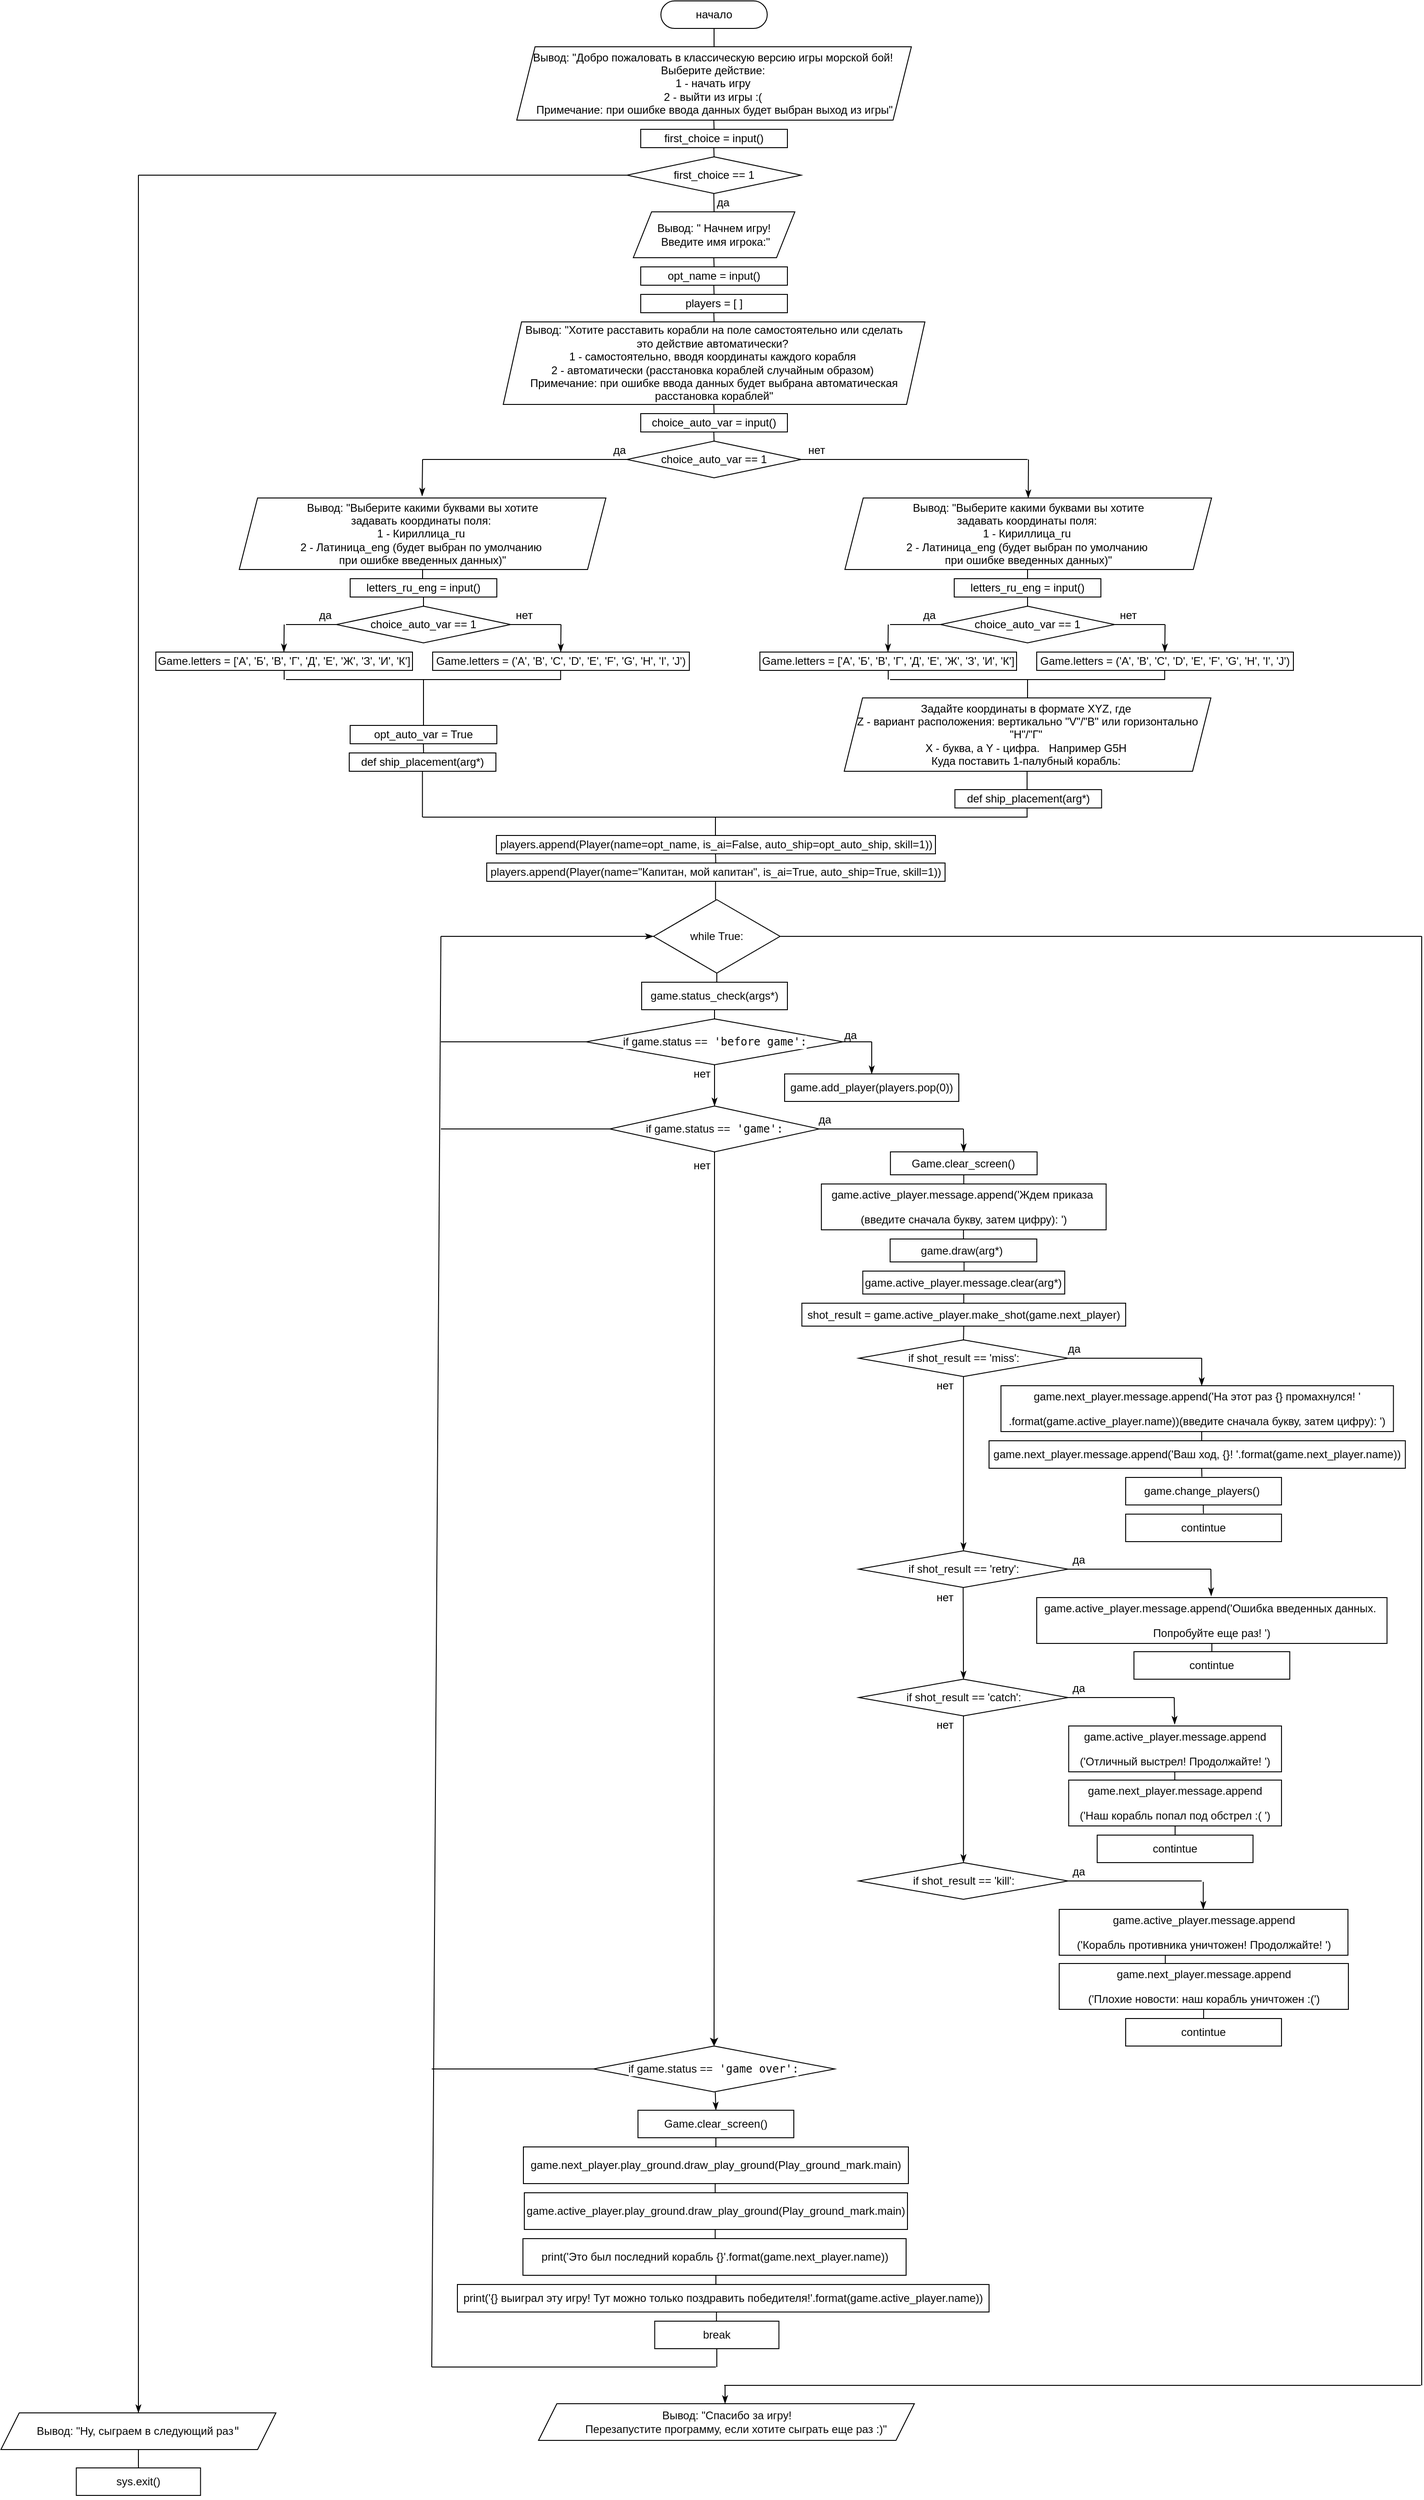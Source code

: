 <mxfile version="17.4.6" type="github"><diagram id="CTpoCWLqEYEUXU3hu6Lo" name="Page-1"><mxGraphModel dx="1865" dy="-2947" grid="1" gridSize="10" guides="1" tooltips="1" connect="1" arrows="1" fold="1" page="1" pageScale="1" pageWidth="827" pageHeight="1169" math="0" shadow="0"><root><mxCell id="0"/><mxCell id="1" parent="0"/><mxCell id="y0orpuPkxlOEABBSiA5m-1" value="начало" style="rounded=1;whiteSpace=wrap;html=1;arcSize=50;" vertex="1" parent="1"><mxGeometry x="330" y="3520" width="116" height="30" as="geometry"/></mxCell><mxCell id="y0orpuPkxlOEABBSiA5m-2" value="" style="endArrow=none;html=1;rounded=0;entryX=0.5;entryY=1;entryDx=0;entryDy=0;" edge="1" parent="1" target="y0orpuPkxlOEABBSiA5m-1"><mxGeometry width="50" height="50" relative="1" as="geometry"><mxPoint x="388" y="3570" as="sourcePoint"/><mxPoint x="430" y="3560" as="targetPoint"/></mxGeometry></mxCell><mxCell id="y0orpuPkxlOEABBSiA5m-3" value="Вывод: &quot;&lt;span&gt;Добро пожаловать в классическую версию игры морской бой!&amp;nbsp;&lt;/span&gt;&lt;div&gt;Выберите действие:&amp;nbsp;&lt;/div&gt;&lt;div&gt;1 - начать игру&amp;nbsp;&lt;/div&gt;&lt;div&gt;2 - выйти из игры :(&amp;nbsp;&lt;/div&gt;&lt;span&gt;Примечание: при ошибке ввода данных будет выбран выход из игры&lt;/span&gt;&quot;" style="shape=parallelogram;perimeter=parallelogramPerimeter;whiteSpace=wrap;html=1;fixedSize=1;" vertex="1" parent="1"><mxGeometry x="172.75" y="3570" width="430.5" height="80" as="geometry"/></mxCell><mxCell id="y0orpuPkxlOEABBSiA5m-4" value="first_choice = input()" style="rounded=0;whiteSpace=wrap;html=1;" vertex="1" parent="1"><mxGeometry x="308" y="3660" width="160" height="20" as="geometry"/></mxCell><mxCell id="y0orpuPkxlOEABBSiA5m-5" value="" style="endArrow=none;html=1;rounded=0;entryX=0.5;entryY=1;entryDx=0;entryDy=0;" edge="1" parent="1"><mxGeometry width="50" height="50" relative="1" as="geometry"><mxPoint x="388" y="3660" as="sourcePoint"/><mxPoint x="387.72" y="3650" as="targetPoint"/></mxGeometry></mxCell><mxCell id="y0orpuPkxlOEABBSiA5m-6" value="&lt;span&gt;first_choice == 1&lt;/span&gt;" style="rhombus;whiteSpace=wrap;html=1;" vertex="1" parent="1"><mxGeometry x="293" y="3690" width="190" height="40" as="geometry"/></mxCell><mxCell id="y0orpuPkxlOEABBSiA5m-7" value="" style="endArrow=none;html=1;rounded=0;entryX=0.5;entryY=1;entryDx=0;entryDy=0;" edge="1" parent="1"><mxGeometry width="50" height="50" relative="1" as="geometry"><mxPoint x="388" y="3690" as="sourcePoint"/><mxPoint x="387.72" y="3680" as="targetPoint"/></mxGeometry></mxCell><mxCell id="y0orpuPkxlOEABBSiA5m-8" value="Вывод: &quot;&lt;span&gt;&amp;nbsp;Начнем игру!&lt;br&gt;&lt;/span&gt;&lt;span&gt;&amp;nbsp;Введите имя игрока:&lt;/span&gt;&quot;" style="shape=parallelogram;perimeter=parallelogramPerimeter;whiteSpace=wrap;html=1;fixedSize=1;" vertex="1" parent="1"><mxGeometry x="299.88" y="3750" width="176.25" height="50" as="geometry"/></mxCell><mxCell id="y0orpuPkxlOEABBSiA5m-9" value="" style="endArrow=none;html=1;rounded=0;entryX=0.5;entryY=1;entryDx=0;entryDy=0;exitX=0.5;exitY=0;exitDx=0;exitDy=0;" edge="1" parent="1" source="y0orpuPkxlOEABBSiA5m-8"><mxGeometry width="50" height="50" relative="1" as="geometry"><mxPoint x="388" y="3740" as="sourcePoint"/><mxPoint x="387.72" y="3730" as="targetPoint"/></mxGeometry></mxCell><mxCell id="y0orpuPkxlOEABBSiA5m-10" value="opt_name = input()" style="rounded=0;whiteSpace=wrap;html=1;" vertex="1" parent="1"><mxGeometry x="308.01" y="3810" width="160" height="20" as="geometry"/></mxCell><mxCell id="y0orpuPkxlOEABBSiA5m-11" value="" style="endArrow=none;html=1;rounded=0;entryX=0.5;entryY=1;entryDx=0;entryDy=0;" edge="1" parent="1"><mxGeometry width="50" height="50" relative="1" as="geometry"><mxPoint x="388.01" y="3810" as="sourcePoint"/><mxPoint x="387.73" y="3800" as="targetPoint"/></mxGeometry></mxCell><mxCell id="y0orpuPkxlOEABBSiA5m-12" value="players = [ ]" style="rounded=0;whiteSpace=wrap;html=1;" vertex="1" parent="1"><mxGeometry x="308" y="3840" width="160" height="20" as="geometry"/></mxCell><mxCell id="y0orpuPkxlOEABBSiA5m-13" value="" style="endArrow=none;html=1;rounded=0;entryX=0.5;entryY=1;entryDx=0;entryDy=0;" edge="1" parent="1"><mxGeometry width="50" height="50" relative="1" as="geometry"><mxPoint x="388" y="3840" as="sourcePoint"/><mxPoint x="387.72" y="3830" as="targetPoint"/></mxGeometry></mxCell><mxCell id="y0orpuPkxlOEABBSiA5m-14" value="да" style="text;html=1;strokeColor=none;fillColor=none;align=center;verticalAlign=middle;whiteSpace=wrap;rounded=0;" vertex="1" parent="1"><mxGeometry x="383" y="3730" width="30" height="20" as="geometry"/></mxCell><mxCell id="y0orpuPkxlOEABBSiA5m-15" value="&lt;div&gt;&amp;nbsp;Вывод: &quot;Хотите расставить корабли на поле самостоятельно или сделать&amp;nbsp;&lt;/div&gt;&lt;div&gt;это действие автоматически?&amp;nbsp;&lt;/div&gt;&lt;div&gt;1 - самостоятельно, вводя координаты каждого корабля&amp;nbsp;&lt;/div&gt;&lt;div&gt;2 - автоматически (расстановка кораблей случайным образом)&amp;nbsp;&lt;/div&gt;&lt;div&gt;Примечание: при ошибке ввода данных будет выбрана автоматическая расстановка кораблей&quot;&lt;/div&gt;" style="shape=parallelogram;perimeter=parallelogramPerimeter;whiteSpace=wrap;html=1;fixedSize=1;" vertex="1" parent="1"><mxGeometry x="158.01" y="3870" width="460" height="90" as="geometry"/></mxCell><mxCell id="y0orpuPkxlOEABBSiA5m-16" value="" style="endArrow=none;html=1;rounded=0;entryX=0.5;entryY=1;entryDx=0;entryDy=0;" edge="1" parent="1"><mxGeometry width="50" height="50" relative="1" as="geometry"><mxPoint x="388.01" y="3870" as="sourcePoint"/><mxPoint x="387.73" y="3860" as="targetPoint"/></mxGeometry></mxCell><mxCell id="y0orpuPkxlOEABBSiA5m-17" value="choice_auto_var = input()" style="rounded=0;whiteSpace=wrap;html=1;" vertex="1" parent="1"><mxGeometry x="308" y="3970" width="160" height="20" as="geometry"/></mxCell><mxCell id="y0orpuPkxlOEABBSiA5m-18" value="" style="endArrow=none;html=1;rounded=0;entryX=0.5;entryY=1;entryDx=0;entryDy=0;" edge="1" parent="1"><mxGeometry width="50" height="50" relative="1" as="geometry"><mxPoint x="388" y="3970" as="sourcePoint"/><mxPoint x="387.72" y="3960" as="targetPoint"/></mxGeometry></mxCell><mxCell id="y0orpuPkxlOEABBSiA5m-19" value="&lt;span&gt;choice_auto_var == 1&lt;/span&gt;" style="rhombus;whiteSpace=wrap;html=1;" vertex="1" parent="1"><mxGeometry x="293.01" y="4000" width="190" height="40" as="geometry"/></mxCell><mxCell id="y0orpuPkxlOEABBSiA5m-20" value="" style="endArrow=none;html=1;rounded=0;entryX=0.5;entryY=1;entryDx=0;entryDy=0;" edge="1" parent="1"><mxGeometry width="50" height="50" relative="1" as="geometry"><mxPoint x="388" y="4000" as="sourcePoint"/><mxPoint x="387.72" y="3990" as="targetPoint"/></mxGeometry></mxCell><mxCell id="y0orpuPkxlOEABBSiA5m-21" value="" style="endArrow=none;html=1;rounded=0;exitX=1;exitY=0.5;exitDx=0;exitDy=0;" edge="1" parent="1" source="y0orpuPkxlOEABBSiA5m-19"><mxGeometry width="50" height="50" relative="1" as="geometry"><mxPoint x="340" y="3990" as="sourcePoint"/><mxPoint x="730" y="4020" as="targetPoint"/></mxGeometry></mxCell><mxCell id="y0orpuPkxlOEABBSiA5m-22" value="" style="endArrow=none;html=1;rounded=0;exitX=0;exitY=0.5;exitDx=0;exitDy=0;" edge="1" parent="1" source="y0orpuPkxlOEABBSiA5m-19"><mxGeometry width="50" height="50" relative="1" as="geometry"><mxPoint x="340" y="3990" as="sourcePoint"/><mxPoint x="70" y="4020" as="targetPoint"/></mxGeometry></mxCell><mxCell id="y0orpuPkxlOEABBSiA5m-23" value="opt_auto_var = True" style="rounded=0;whiteSpace=wrap;html=1;" vertex="1" parent="1"><mxGeometry x="-9" y="4310" width="160" height="20" as="geometry"/></mxCell><mxCell id="y0orpuPkxlOEABBSiA5m-24" value="да" style="text;html=1;strokeColor=none;fillColor=none;align=center;verticalAlign=middle;whiteSpace=wrap;rounded=0;" vertex="1" parent="1"><mxGeometry x="270" y="4000" width="30" height="20" as="geometry"/></mxCell><mxCell id="y0orpuPkxlOEABBSiA5m-25" value="нет" style="text;html=1;strokeColor=none;fillColor=none;align=center;verticalAlign=middle;whiteSpace=wrap;rounded=0;" vertex="1" parent="1"><mxGeometry x="825" y="4180" width="30" height="20" as="geometry"/></mxCell><mxCell id="y0orpuPkxlOEABBSiA5m-26" value="" style="endArrow=classicThin;html=1;rounded=0;entryX=0.5;entryY=0;entryDx=0;entryDy=0;endFill=1;" edge="1" parent="1"><mxGeometry width="50" height="50" relative="1" as="geometry"><mxPoint x="70" y="4020" as="sourcePoint"/><mxPoint x="69.52" y="4060" as="targetPoint"/></mxGeometry></mxCell><mxCell id="y0orpuPkxlOEABBSiA5m-27" value="" style="endArrow=none;html=1;rounded=0;entryX=0.5;entryY=1;entryDx=0;entryDy=0;" edge="1" parent="1"><mxGeometry width="50" height="50" relative="1" as="geometry"><mxPoint x="71.13" y="4340" as="sourcePoint"/><mxPoint x="70.85" y="4330" as="targetPoint"/></mxGeometry></mxCell><mxCell id="y0orpuPkxlOEABBSiA5m-28" value="" style="endArrow=none;html=1;rounded=0;" edge="1" parent="1"><mxGeometry width="50" height="50" relative="1" as="geometry"><mxPoint x="389.5" y="4430" as="sourcePoint"/><mxPoint x="389.5" y="4410" as="targetPoint"/></mxGeometry></mxCell><mxCell id="y0orpuPkxlOEABBSiA5m-29" value="&lt;pre style=&quot;background-color: rgb(255 , 255 , 255)&quot;&gt;&lt;font face=&quot;Helvetica&quot; color=&quot;#080808&quot;&gt;players.append(Player(name=opt_name, is_ai=False, auto_ship=opt_auto_ship, skill=1))&lt;/font&gt;&lt;font face=&quot;jetbrains mono, monospace&quot; style=&quot;color: rgb(8 , 8 , 8)&quot;&gt;&lt;br&gt;&lt;/font&gt;&lt;/pre&gt;" style="rounded=0;whiteSpace=wrap;html=1;" vertex="1" parent="1"><mxGeometry x="150.5" y="4430" width="479" height="20" as="geometry"/></mxCell><mxCell id="y0orpuPkxlOEABBSiA5m-30" value="&lt;pre style=&quot;background-color: rgb(255 , 255 , 255)&quot;&gt;&lt;font face=&quot;Helvetica&quot; color=&quot;#080808&quot;&gt;players.append(Player(name=&quot;Капитан, мой капитан&quot;, is_ai=True, auto_ship=True, skill=1))&lt;/font&gt;&lt;font face=&quot;jetbrains mono, monospace&quot; style=&quot;color: rgb(8 , 8 , 8)&quot;&gt;&lt;br&gt;&lt;/font&gt;&lt;/pre&gt;" style="rounded=0;whiteSpace=wrap;html=1;" vertex="1" parent="1"><mxGeometry x="140.0" y="4460" width="500" height="20" as="geometry"/></mxCell><mxCell id="y0orpuPkxlOEABBSiA5m-31" value="" style="endArrow=none;html=1;rounded=0;entryX=0.5;entryY=1;entryDx=0;entryDy=0;" edge="1" parent="1"><mxGeometry width="50" height="50" relative="1" as="geometry"><mxPoint x="389.86" y="4460" as="sourcePoint"/><mxPoint x="389.58" y="4450" as="targetPoint"/></mxGeometry></mxCell><mxCell id="y0orpuPkxlOEABBSiA5m-32" value="&lt;div&gt;&amp;nbsp;Вывод: &quot;Выберите какими буквами вы хотите&amp;nbsp;&lt;/div&gt;&lt;div&gt;задавать координаты поля:&amp;nbsp;&lt;/div&gt;&lt;div&gt;1 - Кириллица_ru&amp;nbsp;&lt;/div&gt;&lt;div&gt;2 - Латиница_eng (будет выбран по умолчанию&amp;nbsp;&lt;/div&gt;&lt;div&gt;при ошибке введенных данных)&quot;&lt;/div&gt;" style="shape=parallelogram;perimeter=parallelogramPerimeter;whiteSpace=wrap;html=1;fixedSize=1;" vertex="1" parent="1"><mxGeometry x="530.75" y="4062" width="400" height="78" as="geometry"/></mxCell><mxCell id="y0orpuPkxlOEABBSiA5m-33" value="" style="endArrow=classicThin;html=1;rounded=0;fontFamily=Helvetica;fontColor=#080808;entryX=0.5;entryY=0;entryDx=0;entryDy=0;endFill=1;" edge="1" parent="1" target="y0orpuPkxlOEABBSiA5m-32"><mxGeometry width="50" height="50" relative="1" as="geometry"><mxPoint x="731" y="4020" as="sourcePoint"/><mxPoint x="720" y="4040" as="targetPoint"/></mxGeometry></mxCell><mxCell id="y0orpuPkxlOEABBSiA5m-34" value="" style="endArrow=none;html=1;rounded=0;fontFamily=Helvetica;fontColor=#080808;entryX=0.5;entryY=1;entryDx=0;entryDy=0;" edge="1" parent="1"><mxGeometry width="50" height="50" relative="1" as="geometry"><mxPoint x="730" y="4150" as="sourcePoint"/><mxPoint x="730" y="4140" as="targetPoint"/></mxGeometry></mxCell><mxCell id="y0orpuPkxlOEABBSiA5m-35" value="letters_ru_eng = input()" style="rounded=0;whiteSpace=wrap;html=1;" vertex="1" parent="1"><mxGeometry x="650" y="4150" width="160" height="20" as="geometry"/></mxCell><mxCell id="y0orpuPkxlOEABBSiA5m-36" value="&lt;span&gt;choice_auto_var == 1&lt;/span&gt;" style="rhombus;whiteSpace=wrap;html=1;" vertex="1" parent="1"><mxGeometry x="635" y="4180" width="190" height="40" as="geometry"/></mxCell><mxCell id="y0orpuPkxlOEABBSiA5m-37" value="" style="endArrow=none;html=1;rounded=0;fontFamily=Helvetica;fontColor=#080808;entryX=0.5;entryY=1;entryDx=0;entryDy=0;exitX=0.5;exitY=0;exitDx=0;exitDy=0;" edge="1" parent="1" source="y0orpuPkxlOEABBSiA5m-36" target="y0orpuPkxlOEABBSiA5m-35"><mxGeometry width="50" height="50" relative="1" as="geometry"><mxPoint x="840" y="4230" as="sourcePoint"/><mxPoint x="890" y="4180" as="targetPoint"/></mxGeometry></mxCell><mxCell id="y0orpuPkxlOEABBSiA5m-38" value="" style="endArrow=none;html=1;rounded=0;fontFamily=Helvetica;fontColor=#080808;entryX=1;entryY=0.5;entryDx=0;entryDy=0;" edge="1" parent="1" target="y0orpuPkxlOEABBSiA5m-36"><mxGeometry width="50" height="50" relative="1" as="geometry"><mxPoint x="880" y="4200" as="sourcePoint"/><mxPoint x="780" y="4160" as="targetPoint"/></mxGeometry></mxCell><mxCell id="y0orpuPkxlOEABBSiA5m-39" value="" style="endArrow=none;html=1;rounded=0;exitX=0;exitY=0.5;exitDx=0;exitDy=0;" edge="1" parent="1"><mxGeometry width="50" height="50" relative="1" as="geometry"><mxPoint x="635" y="4200" as="sourcePoint"/><mxPoint x="580" y="4200" as="targetPoint"/></mxGeometry></mxCell><mxCell id="y0orpuPkxlOEABBSiA5m-40" value="" style="endArrow=classicThin;html=1;rounded=0;entryX=0.5;entryY=0;entryDx=0;entryDy=0;endFill=1;" edge="1" parent="1"><mxGeometry width="50" height="50" relative="1" as="geometry"><mxPoint x="578" y="4200" as="sourcePoint"/><mxPoint x="577.72" y="4230" as="targetPoint"/></mxGeometry></mxCell><mxCell id="y0orpuPkxlOEABBSiA5m-41" value="да" style="text;html=1;strokeColor=none;fillColor=none;align=center;verticalAlign=middle;whiteSpace=wrap;rounded=0;" vertex="1" parent="1"><mxGeometry x="607.85" y="4180" width="30" height="20" as="geometry"/></mxCell><mxCell id="y0orpuPkxlOEABBSiA5m-42" value="" style="endArrow=classicThin;html=1;rounded=0;entryX=0.5;entryY=0;entryDx=0;entryDy=0;endFill=1;" edge="1" parent="1"><mxGeometry width="50" height="50" relative="1" as="geometry"><mxPoint x="880" y="4200" as="sourcePoint"/><mxPoint x="879.72" y="4230" as="targetPoint"/></mxGeometry></mxCell><mxCell id="y0orpuPkxlOEABBSiA5m-43" value="&lt;pre style=&quot;background-color: rgb(255 , 255 , 255)&quot;&gt;&lt;font face=&quot;Helvetica&quot; color=&quot;#080808&quot;&gt;Game.letters = ['А', 'Б', 'В', 'Г', 'Д', 'Е', 'Ж', 'З', 'И', 'К']&lt;/font&gt;&lt;/pre&gt;" style="rounded=0;whiteSpace=wrap;html=1;" vertex="1" parent="1"><mxGeometry x="438" y="4230" width="280" height="20" as="geometry"/></mxCell><mxCell id="y0orpuPkxlOEABBSiA5m-44" value="&lt;pre style=&quot;background-color: rgb(255 , 255 , 255)&quot;&gt;&lt;font face=&quot;Helvetica&quot; color=&quot;#080808&quot;&gt;Game.letters = ('A', 'B', 'C', 'D', 'E', 'F', 'G', 'H', 'I', 'J')&lt;/font&gt;&lt;/pre&gt;" style="rounded=0;whiteSpace=wrap;html=1;" vertex="1" parent="1"><mxGeometry x="740" y="4230" width="280" height="20" as="geometry"/></mxCell><mxCell id="y0orpuPkxlOEABBSiA5m-45" value="" style="endArrow=none;html=1;rounded=0;fontFamily=Helvetica;fontColor=#080808;entryX=0.5;entryY=1;entryDx=0;entryDy=0;" edge="1" parent="1" target="y0orpuPkxlOEABBSiA5m-43"><mxGeometry width="50" height="50" relative="1" as="geometry"><mxPoint x="578" y="4260" as="sourcePoint"/><mxPoint x="400" y="4200" as="targetPoint"/></mxGeometry></mxCell><mxCell id="y0orpuPkxlOEABBSiA5m-46" value="" style="endArrow=none;html=1;rounded=0;fontFamily=Helvetica;fontColor=#080808;" edge="1" parent="1"><mxGeometry width="50" height="50" relative="1" as="geometry"><mxPoint x="880" y="4260" as="sourcePoint"/><mxPoint x="580" y="4260" as="targetPoint"/></mxGeometry></mxCell><mxCell id="y0orpuPkxlOEABBSiA5m-47" value="" style="endArrow=none;html=1;rounded=0;fontFamily=Helvetica;fontColor=#080808;entryX=0.5;entryY=1;entryDx=0;entryDy=0;" edge="1" parent="1"><mxGeometry width="50" height="50" relative="1" as="geometry"><mxPoint x="879.6" y="4260" as="sourcePoint"/><mxPoint x="879.6" y="4250" as="targetPoint"/></mxGeometry></mxCell><mxCell id="y0orpuPkxlOEABBSiA5m-48" value="" style="endArrow=none;html=1;rounded=0;fontFamily=Helvetica;fontColor=#080808;" edge="1" parent="1"><mxGeometry width="50" height="50" relative="1" as="geometry"><mxPoint x="729.47" y="4410" as="sourcePoint"/><mxPoint x="729.47" y="4400" as="targetPoint"/></mxGeometry></mxCell><mxCell id="y0orpuPkxlOEABBSiA5m-49" value="" style="endArrow=none;html=1;rounded=0;fontFamily=Helvetica;fontColor=#080808;" edge="1" parent="1"><mxGeometry width="50" height="50" relative="1" as="geometry"><mxPoint x="730" y="4410" as="sourcePoint"/><mxPoint x="70" y="4410" as="targetPoint"/></mxGeometry></mxCell><mxCell id="y0orpuPkxlOEABBSiA5m-50" value="" style="endArrow=none;html=1;rounded=0;fontFamily=Helvetica;fontColor=#080808;" edge="1" parent="1"><mxGeometry width="50" height="50" relative="1" as="geometry"><mxPoint x="389.59" y="4410" as="sourcePoint"/><mxPoint x="389" y="4410" as="targetPoint"/></mxGeometry></mxCell><mxCell id="y0orpuPkxlOEABBSiA5m-51" value="def ship_placement(arg*)" style="rounded=0;whiteSpace=wrap;html=1;" vertex="1" parent="1"><mxGeometry x="-10" y="4340" width="160" height="20" as="geometry"/></mxCell><mxCell id="y0orpuPkxlOEABBSiA5m-52" value="нет" style="text;html=1;strokeColor=none;fillColor=none;align=center;verticalAlign=middle;whiteSpace=wrap;rounded=0;" vertex="1" parent="1"><mxGeometry x="166" y="4180" width="30" height="20" as="geometry"/></mxCell><mxCell id="y0orpuPkxlOEABBSiA5m-53" value="&lt;div&gt;&amp;nbsp;Вывод: &quot;Выберите какими буквами вы хотите&amp;nbsp;&lt;/div&gt;&lt;div&gt;задавать координаты поля:&amp;nbsp;&lt;/div&gt;&lt;div&gt;1 - Кириллица_ru&amp;nbsp;&lt;/div&gt;&lt;div&gt;2 - Латиница_eng (будет выбран по умолчанию&amp;nbsp;&lt;/div&gt;&lt;div&gt;при ошибке введенных данных)&quot;&lt;/div&gt;" style="shape=parallelogram;perimeter=parallelogramPerimeter;whiteSpace=wrap;html=1;fixedSize=1;" vertex="1" parent="1"><mxGeometry x="-130" y="4062" width="400" height="78" as="geometry"/></mxCell><mxCell id="y0orpuPkxlOEABBSiA5m-54" value="" style="endArrow=none;html=1;rounded=0;fontFamily=Helvetica;fontColor=#080808;" edge="1" parent="1"><mxGeometry width="50" height="50" relative="1" as="geometry"><mxPoint x="70" y="4140" as="sourcePoint"/><mxPoint x="70" y="4140" as="targetPoint"/><Array as="points"><mxPoint x="70" y="4150"/></Array></mxGeometry></mxCell><mxCell id="y0orpuPkxlOEABBSiA5m-55" value="letters_ru_eng = input()" style="rounded=0;whiteSpace=wrap;html=1;" vertex="1" parent="1"><mxGeometry x="-9" y="4150" width="160" height="20" as="geometry"/></mxCell><mxCell id="y0orpuPkxlOEABBSiA5m-56" value="&lt;span&gt;choice_auto_var == 1&lt;/span&gt;" style="rhombus;whiteSpace=wrap;html=1;" vertex="1" parent="1"><mxGeometry x="-24" y="4180" width="190" height="40" as="geometry"/></mxCell><mxCell id="y0orpuPkxlOEABBSiA5m-57" value="" style="endArrow=none;html=1;rounded=0;fontFamily=Helvetica;fontColor=#080808;entryX=0.5;entryY=1;entryDx=0;entryDy=0;exitX=0.5;exitY=0;exitDx=0;exitDy=0;" edge="1" parent="1" source="y0orpuPkxlOEABBSiA5m-56" target="y0orpuPkxlOEABBSiA5m-55"><mxGeometry width="50" height="50" relative="1" as="geometry"><mxPoint x="181" y="4230" as="sourcePoint"/><mxPoint x="231" y="4180" as="targetPoint"/></mxGeometry></mxCell><mxCell id="y0orpuPkxlOEABBSiA5m-58" value="" style="endArrow=none;html=1;rounded=0;fontFamily=Helvetica;fontColor=#080808;entryX=1;entryY=0.5;entryDx=0;entryDy=0;" edge="1" parent="1" target="y0orpuPkxlOEABBSiA5m-56"><mxGeometry width="50" height="50" relative="1" as="geometry"><mxPoint x="221" y="4200" as="sourcePoint"/><mxPoint x="121" y="4160" as="targetPoint"/></mxGeometry></mxCell><mxCell id="y0orpuPkxlOEABBSiA5m-59" value="" style="endArrow=none;html=1;rounded=0;exitX=0;exitY=0.5;exitDx=0;exitDy=0;" edge="1" parent="1"><mxGeometry width="50" height="50" relative="1" as="geometry"><mxPoint x="-24" y="4200" as="sourcePoint"/><mxPoint x="-79" y="4200" as="targetPoint"/></mxGeometry></mxCell><mxCell id="y0orpuPkxlOEABBSiA5m-60" value="" style="endArrow=classicThin;html=1;rounded=0;entryX=0.5;entryY=0;entryDx=0;entryDy=0;endFill=1;" edge="1" parent="1"><mxGeometry width="50" height="50" relative="1" as="geometry"><mxPoint x="-81" y="4200" as="sourcePoint"/><mxPoint x="-81.28" y="4230" as="targetPoint"/></mxGeometry></mxCell><mxCell id="y0orpuPkxlOEABBSiA5m-61" value="да" style="text;html=1;strokeColor=none;fillColor=none;align=center;verticalAlign=middle;whiteSpace=wrap;rounded=0;" vertex="1" parent="1"><mxGeometry x="-51.15" y="4180" width="30" height="20" as="geometry"/></mxCell><mxCell id="y0orpuPkxlOEABBSiA5m-62" value="" style="endArrow=classicThin;html=1;rounded=0;entryX=0.5;entryY=0;entryDx=0;entryDy=0;endFill=1;" edge="1" parent="1"><mxGeometry width="50" height="50" relative="1" as="geometry"><mxPoint x="221" y="4200" as="sourcePoint"/><mxPoint x="220.72" y="4230" as="targetPoint"/></mxGeometry></mxCell><mxCell id="y0orpuPkxlOEABBSiA5m-63" value="&lt;pre style=&quot;background-color: rgb(255 , 255 , 255)&quot;&gt;&lt;font face=&quot;Helvetica&quot; color=&quot;#080808&quot;&gt;Game.letters = ['А', 'Б', 'В', 'Г', 'Д', 'Е', 'Ж', 'З', 'И', 'К']&lt;/font&gt;&lt;/pre&gt;" style="rounded=0;whiteSpace=wrap;html=1;" vertex="1" parent="1"><mxGeometry x="-221" y="4230" width="280" height="20" as="geometry"/></mxCell><mxCell id="y0orpuPkxlOEABBSiA5m-64" value="&lt;pre style=&quot;background-color: rgb(255 , 255 , 255)&quot;&gt;&lt;font face=&quot;Helvetica&quot; color=&quot;#080808&quot;&gt;Game.letters = ('A', 'B', 'C', 'D', 'E', 'F', 'G', 'H', 'I', 'J')&lt;/font&gt;&lt;/pre&gt;" style="rounded=0;whiteSpace=wrap;html=1;" vertex="1" parent="1"><mxGeometry x="81" y="4230" width="280" height="20" as="geometry"/></mxCell><mxCell id="y0orpuPkxlOEABBSiA5m-65" value="" style="endArrow=none;html=1;rounded=0;fontFamily=Helvetica;fontColor=#080808;entryX=0.5;entryY=1;entryDx=0;entryDy=0;" edge="1" parent="1" target="y0orpuPkxlOEABBSiA5m-63"><mxGeometry width="50" height="50" relative="1" as="geometry"><mxPoint x="-81" y="4260" as="sourcePoint"/><mxPoint x="-259" y="4200" as="targetPoint"/></mxGeometry></mxCell><mxCell id="y0orpuPkxlOEABBSiA5m-66" value="" style="endArrow=none;html=1;rounded=0;fontFamily=Helvetica;fontColor=#080808;" edge="1" parent="1"><mxGeometry width="50" height="50" relative="1" as="geometry"><mxPoint x="221" y="4260" as="sourcePoint"/><mxPoint x="-79" y="4260" as="targetPoint"/></mxGeometry></mxCell><mxCell id="y0orpuPkxlOEABBSiA5m-67" value="" style="endArrow=none;html=1;rounded=0;fontFamily=Helvetica;fontColor=#080808;entryX=0.5;entryY=1;entryDx=0;entryDy=0;" edge="1" parent="1"><mxGeometry width="50" height="50" relative="1" as="geometry"><mxPoint x="220.6" y="4260" as="sourcePoint"/><mxPoint x="220.6" y="4250" as="targetPoint"/></mxGeometry></mxCell><mxCell id="y0orpuPkxlOEABBSiA5m-68" value="нет" style="text;html=1;strokeColor=none;fillColor=none;align=center;verticalAlign=middle;whiteSpace=wrap;rounded=0;" vertex="1" parent="1"><mxGeometry x="484.72" y="4000" width="30" height="20" as="geometry"/></mxCell><mxCell id="y0orpuPkxlOEABBSiA5m-69" value="" style="endArrow=none;html=1;rounded=0;fontFamily=Helvetica;fontColor=#080808;exitX=0.5;exitY=0;exitDx=0;exitDy=0;" edge="1" parent="1" source="y0orpuPkxlOEABBSiA5m-23"><mxGeometry width="50" height="50" relative="1" as="geometry"><mxPoint x="191" y="4380" as="sourcePoint"/><mxPoint x="71" y="4260" as="targetPoint"/></mxGeometry></mxCell><mxCell id="y0orpuPkxlOEABBSiA5m-70" value="&lt;div&gt;Задайте координаты в формате XYZ, где&amp;nbsp;&lt;/div&gt;&lt;div&gt;Z - вариант расположения: вертикально &quot;V&quot;/&quot;В&quot; или горизонтально &quot;H&quot;/&quot;Г&quot;&amp;nbsp;&lt;/div&gt;&lt;div&gt;X - буква, а Y - цифра.&amp;nbsp; &amp;nbsp;Например G5Н&amp;nbsp;&lt;/div&gt;&lt;div&gt;Куда поставить 1-палубный корабль:&amp;nbsp;&lt;/div&gt;" style="shape=parallelogram;perimeter=parallelogramPerimeter;whiteSpace=wrap;html=1;fixedSize=1;" vertex="1" parent="1"><mxGeometry x="530" y="4280" width="400" height="80" as="geometry"/></mxCell><mxCell id="y0orpuPkxlOEABBSiA5m-71" value="def ship_placement(arg*)" style="rounded=0;whiteSpace=wrap;html=1;" vertex="1" parent="1"><mxGeometry x="650.75" y="4380" width="160" height="20" as="geometry"/></mxCell><mxCell id="y0orpuPkxlOEABBSiA5m-72" value="" style="endArrow=none;html=1;rounded=0;fontFamily=Helvetica;fontColor=#080808;exitX=0.5;exitY=0;exitDx=0;exitDy=0;" edge="1" parent="1" source="y0orpuPkxlOEABBSiA5m-70"><mxGeometry width="50" height="50" relative="1" as="geometry"><mxPoint x="480" y="4390" as="sourcePoint"/><mxPoint x="730" y="4260" as="targetPoint"/></mxGeometry></mxCell><mxCell id="y0orpuPkxlOEABBSiA5m-73" value="" style="endArrow=none;html=1;rounded=0;fontFamily=Helvetica;fontColor=#080808;exitX=0.5;exitY=0;exitDx=0;exitDy=0;" edge="1" parent="1"><mxGeometry width="50" height="50" relative="1" as="geometry"><mxPoint x="729.47" y="4380" as="sourcePoint"/><mxPoint x="729.47" y="4360" as="targetPoint"/></mxGeometry></mxCell><mxCell id="y0orpuPkxlOEABBSiA5m-74" value="" style="endArrow=none;html=1;rounded=0;fontFamily=Helvetica;fontColor=#080808;exitX=0.5;exitY=0;exitDx=0;exitDy=0;" edge="1" parent="1"><mxGeometry width="50" height="50" relative="1" as="geometry"><mxPoint x="69.85" y="4410" as="sourcePoint"/><mxPoint x="69.85" y="4360" as="targetPoint"/></mxGeometry></mxCell><mxCell id="y0orpuPkxlOEABBSiA5m-75" value="" style="endArrow=none;html=1;rounded=0;" edge="1" parent="1"><mxGeometry width="50" height="50" relative="1" as="geometry"><mxPoint x="389.6" y="4500" as="sourcePoint"/><mxPoint x="389.6" y="4480" as="targetPoint"/></mxGeometry></mxCell><mxCell id="y0orpuPkxlOEABBSiA5m-76" value="while True:" style="rhombus;whiteSpace=wrap;html=1;fontFamily=Helvetica;fontColor=#080808;" vertex="1" parent="1"><mxGeometry x="322" y="4500" width="138" height="80" as="geometry"/></mxCell><mxCell id="y0orpuPkxlOEABBSiA5m-77" value="" style="endArrow=none;html=1;rounded=0;fontFamily=Helvetica;fontColor=#080808;exitX=0.5;exitY=1;exitDx=0;exitDy=0;" edge="1" parent="1" source="y0orpuPkxlOEABBSiA5m-76"><mxGeometry width="50" height="50" relative="1" as="geometry"><mxPoint x="390" y="4570" as="sourcePoint"/><mxPoint x="391" y="4590" as="targetPoint"/></mxGeometry></mxCell><mxCell id="y0orpuPkxlOEABBSiA5m-78" value="&lt;pre style=&quot;background-color: rgb(255 , 255 , 255)&quot;&gt;&lt;font face=&quot;Helvetica&quot;&gt;game.status_check(args*)&lt;/font&gt;&lt;/pre&gt;" style="rounded=0;whiteSpace=wrap;html=1;fontFamily=Helvetica;fontColor=#080808;" vertex="1" parent="1"><mxGeometry x="309.01" y="4590" width="159" height="30" as="geometry"/></mxCell><mxCell id="y0orpuPkxlOEABBSiA5m-79" value="" style="endArrow=none;html=1;rounded=0;fontFamily=Helvetica;fontColor=#080808;entryX=0.5;entryY=1;entryDx=0;entryDy=0;exitX=0.5;exitY=0;exitDx=0;exitDy=0;" edge="1" parent="1" source="y0orpuPkxlOEABBSiA5m-80" target="y0orpuPkxlOEABBSiA5m-78"><mxGeometry width="50" height="50" relative="1" as="geometry"><mxPoint x="390" y="4630" as="sourcePoint"/><mxPoint x="430" y="4600" as="targetPoint"/></mxGeometry></mxCell><mxCell id="y0orpuPkxlOEABBSiA5m-80" value="&lt;pre style=&quot;background-color: rgb(255 , 255 , 255)&quot;&gt;&lt;font face=&quot;Helvetica&quot;&gt;if game.status ==&lt;/font&gt; 'before game':&lt;/pre&gt;" style="rhombus;whiteSpace=wrap;html=1;fontFamily=Helvetica;fontColor=#080808;" vertex="1" parent="1"><mxGeometry x="248.51" y="4630" width="280" height="50" as="geometry"/></mxCell><mxCell id="y0orpuPkxlOEABBSiA5m-81" value="" style="endArrow=none;html=1;rounded=0;fontFamily=Helvetica;fontColor=#080808;entryX=1;entryY=0.5;entryDx=0;entryDy=0;" edge="1" parent="1" target="y0orpuPkxlOEABBSiA5m-80"><mxGeometry width="50" height="50" relative="1" as="geometry"><mxPoint x="560" y="4655" as="sourcePoint"/><mxPoint x="420" y="4700" as="targetPoint"/></mxGeometry></mxCell><mxCell id="y0orpuPkxlOEABBSiA5m-82" value="" style="endArrow=classicThin;html=1;rounded=0;fontFamily=Helvetica;fontColor=#080808;endFill=1;" edge="1" parent="1"><mxGeometry width="50" height="50" relative="1" as="geometry"><mxPoint x="560" y="4655" as="sourcePoint"/><mxPoint x="560" y="4690" as="targetPoint"/></mxGeometry></mxCell><mxCell id="y0orpuPkxlOEABBSiA5m-83" value="&lt;pre style=&quot;background-color: rgb(255 , 255 , 255)&quot;&gt;&lt;font face=&quot;Helvetica&quot;&gt;game.add_player(players.pop(0))&lt;/font&gt;&lt;/pre&gt;" style="rounded=0;whiteSpace=wrap;html=1;fontFamily=Helvetica;fontColor=#080808;" vertex="1" parent="1"><mxGeometry x="465" y="4690" width="190" height="30" as="geometry"/></mxCell><mxCell id="y0orpuPkxlOEABBSiA5m-84" value="да" style="text;html=1;strokeColor=none;fillColor=none;align=center;verticalAlign=middle;whiteSpace=wrap;rounded=0;" vertex="1" parent="1"><mxGeometry x="521.5" y="4638" width="30" height="20" as="geometry"/></mxCell><mxCell id="y0orpuPkxlOEABBSiA5m-85" value="" style="endArrow=classicThin;html=1;rounded=0;fontFamily=Helvetica;fontColor=#080808;exitX=0.5;exitY=1;exitDx=0;exitDy=0;endFill=1;entryX=0.5;entryY=0;entryDx=0;entryDy=0;" edge="1" parent="1" source="y0orpuPkxlOEABBSiA5m-80" target="y0orpuPkxlOEABBSiA5m-87"><mxGeometry width="50" height="50" relative="1" as="geometry"><mxPoint x="400" y="4760" as="sourcePoint"/><mxPoint x="389" y="4730" as="targetPoint"/></mxGeometry></mxCell><mxCell id="y0orpuPkxlOEABBSiA5m-86" value="нет" style="text;html=1;strokeColor=none;fillColor=none;align=center;verticalAlign=middle;whiteSpace=wrap;rounded=0;" vertex="1" parent="1"><mxGeometry x="360" y="4680" width="30" height="20" as="geometry"/></mxCell><mxCell id="y0orpuPkxlOEABBSiA5m-87" value="&lt;pre style=&quot;background-color: rgb(255 , 255 , 255)&quot;&gt;&lt;font face=&quot;Helvetica&quot;&gt;if game.status ==&lt;/font&gt; 'game':&lt;/pre&gt;" style="rhombus;whiteSpace=wrap;html=1;fontFamily=Helvetica;fontColor=#080808;" vertex="1" parent="1"><mxGeometry x="274.26" y="4725" width="228.51" height="50" as="geometry"/></mxCell><mxCell id="y0orpuPkxlOEABBSiA5m-88" value="" style="endArrow=none;html=1;rounded=0;fontFamily=Helvetica;fontColor=#080808;entryX=1;entryY=0.5;entryDx=0;entryDy=0;" edge="1" parent="1"><mxGeometry width="50" height="50" relative="1" as="geometry"><mxPoint x="660" y="4750" as="sourcePoint"/><mxPoint x="502.93" y="4750" as="targetPoint"/></mxGeometry></mxCell><mxCell id="y0orpuPkxlOEABBSiA5m-89" value="" style="endArrow=classicThin;html=1;rounded=0;fontFamily=Helvetica;fontColor=#080808;endFill=1;entryX=0.5;entryY=0;entryDx=0;entryDy=0;" edge="1" parent="1" target="y0orpuPkxlOEABBSiA5m-91"><mxGeometry width="50" height="50" relative="1" as="geometry"><mxPoint x="660" y="4750" as="sourcePoint"/><mxPoint x="620" y="4770" as="targetPoint"/></mxGeometry></mxCell><mxCell id="y0orpuPkxlOEABBSiA5m-90" value="да" style="text;html=1;strokeColor=none;fillColor=none;align=center;verticalAlign=middle;whiteSpace=wrap;rounded=0;" vertex="1" parent="1"><mxGeometry x="494" y="4730" width="30" height="20" as="geometry"/></mxCell><mxCell id="y0orpuPkxlOEABBSiA5m-91" value="&lt;pre style=&quot;background-color: rgb(255 , 255 , 255)&quot;&gt;&lt;pre&gt;&lt;font face=&quot;Helvetica&quot;&gt;Game.clear_screen()&lt;/font&gt;&lt;/pre&gt;&lt;/pre&gt;" style="rounded=0;whiteSpace=wrap;html=1;fontFamily=Helvetica;fontColor=#080808;" vertex="1" parent="1"><mxGeometry x="580.41" y="4775" width="160" height="25" as="geometry"/></mxCell><mxCell id="y0orpuPkxlOEABBSiA5m-92" value="" style="endArrow=none;html=1;rounded=0;fontFamily=Helvetica;fontColor=#080808;entryX=0.5;entryY=1;entryDx=0;entryDy=0;" edge="1" parent="1" target="y0orpuPkxlOEABBSiA5m-91"><mxGeometry width="50" height="50" relative="1" as="geometry"><mxPoint x="660.41" y="4810" as="sourcePoint"/><mxPoint x="610.41" y="4730" as="targetPoint"/></mxGeometry></mxCell><mxCell id="y0orpuPkxlOEABBSiA5m-93" value="&lt;pre style=&quot;background-color: rgb(255 , 255 , 255)&quot;&gt;&lt;pre&gt;&lt;pre&gt;&lt;font face=&quot;Helvetica&quot;&gt;game.active_player.message.append('Ждем приказа &lt;/font&gt;&lt;/pre&gt;&lt;pre&gt;&lt;font face=&quot;Helvetica&quot;&gt;(введите сначала букву, затем цифру): ')&lt;/font&gt;&lt;/pre&gt;&lt;/pre&gt;&lt;/pre&gt;" style="rounded=0;whiteSpace=wrap;html=1;fontFamily=Helvetica;fontColor=#080808;" vertex="1" parent="1"><mxGeometry x="505.09" y="4810" width="310.64" height="50" as="geometry"/></mxCell><mxCell id="y0orpuPkxlOEABBSiA5m-94" value="" style="endArrow=none;html=1;rounded=0;fontFamily=Helvetica;fontColor=#080808;entryX=0.5;entryY=1;entryDx=0;entryDy=0;" edge="1" parent="1"><mxGeometry width="50" height="50" relative="1" as="geometry"><mxPoint x="660.09" y="4870" as="sourcePoint"/><mxPoint x="660.09" y="4860" as="targetPoint"/></mxGeometry></mxCell><mxCell id="y0orpuPkxlOEABBSiA5m-95" value="&lt;pre style=&quot;background-color: rgb(255 , 255 , 255)&quot;&gt;&lt;pre&gt;&lt;pre&gt;&lt;font face=&quot;Helvetica&quot;&gt;game.draw(arg*) &lt;/font&gt;&lt;/pre&gt;&lt;/pre&gt;&lt;/pre&gt;" style="rounded=0;whiteSpace=wrap;html=1;fontFamily=Helvetica;fontColor=#080808;" vertex="1" parent="1"><mxGeometry x="580.09" y="4870" width="160" height="25" as="geometry"/></mxCell><mxCell id="y0orpuPkxlOEABBSiA5m-96" value="" style="endArrow=none;html=1;rounded=0;fontFamily=Helvetica;fontColor=#080808;entryX=0.5;entryY=1;entryDx=0;entryDy=0;" edge="1" parent="1"><mxGeometry width="50" height="50" relative="1" as="geometry"><mxPoint x="660.73" y="4905" as="sourcePoint"/><mxPoint x="660.73" y="4895" as="targetPoint"/></mxGeometry></mxCell><mxCell id="y0orpuPkxlOEABBSiA5m-97" value="&lt;pre style=&quot;background-color: rgb(255 , 255 , 255)&quot;&gt;&lt;pre&gt;&lt;pre&gt;&lt;font face=&quot;Helvetica&quot;&gt;game.active_player.message.clear(arg*)&lt;/font&gt;&lt;/pre&gt;&lt;/pre&gt;&lt;/pre&gt;" style="rounded=0;whiteSpace=wrap;html=1;fontFamily=Helvetica;fontColor=#080808;" vertex="1" parent="1"><mxGeometry x="550.25" y="4905" width="220.32" height="25" as="geometry"/></mxCell><mxCell id="y0orpuPkxlOEABBSiA5m-98" value="&lt;pre style=&quot;background-color: rgb(255 , 255 , 255)&quot;&gt;&lt;pre&gt;&lt;pre&gt;&lt;pre&gt;&lt;font face=&quot;Helvetica&quot;&gt;shot_result = game.active_player.make_shot(game.next_player)&lt;/font&gt;&lt;/pre&gt;&lt;/pre&gt;&lt;/pre&gt;&lt;/pre&gt;" style="rounded=0;whiteSpace=wrap;html=1;fontFamily=Helvetica;fontColor=#080808;" vertex="1" parent="1"><mxGeometry x="483.79" y="4940" width="353.25" height="25" as="geometry"/></mxCell><mxCell id="y0orpuPkxlOEABBSiA5m-99" value="" style="endArrow=none;html=1;rounded=0;fontFamily=Helvetica;fontColor=#080808;entryX=0.5;entryY=1;entryDx=0;entryDy=0;exitX=0.5;exitY=0;exitDx=0;exitDy=0;" edge="1" parent="1" source="y0orpuPkxlOEABBSiA5m-98" target="y0orpuPkxlOEABBSiA5m-97"><mxGeometry width="50" height="50" relative="1" as="geometry"><mxPoint x="628.93" y="5050" as="sourcePoint"/><mxPoint x="678.93" y="5000" as="targetPoint"/></mxGeometry></mxCell><mxCell id="y0orpuPkxlOEABBSiA5m-100" value="&lt;pre style=&quot;background-color: rgb(255 , 255 , 255)&quot;&gt;&lt;pre&gt;&lt;font face=&quot;Helvetica&quot;&gt;if shot_result == 'miss':&lt;/font&gt;&lt;/pre&gt;&lt;/pre&gt;" style="rhombus;whiteSpace=wrap;html=1;fontFamily=Helvetica;fontColor=#080808;" vertex="1" parent="1"><mxGeometry x="545.83" y="4980" width="228.51" height="40" as="geometry"/></mxCell><mxCell id="y0orpuPkxlOEABBSiA5m-101" value="" style="endArrow=none;html=1;rounded=0;fontFamily=Helvetica;fontColor=#080808;entryX=0.5;entryY=1;entryDx=0;entryDy=0;exitX=0.5;exitY=0;exitDx=0;exitDy=0;" edge="1" parent="1" source="y0orpuPkxlOEABBSiA5m-100" target="y0orpuPkxlOEABBSiA5m-98"><mxGeometry width="50" height="50" relative="1" as="geometry"><mxPoint x="661.58" y="4975" as="sourcePoint"/><mxPoint x="661.9" y="4965" as="targetPoint"/></mxGeometry></mxCell><mxCell id="y0orpuPkxlOEABBSiA5m-102" value="&lt;pre style=&quot;background-color: rgb(255 , 255 , 255)&quot;&gt;&lt;pre&gt;&lt;pre&gt;&lt;font face=&quot;Helvetica&quot;&gt;game.next_player.message.append('На этот раз {} промахнулся! '&lt;/font&gt;&lt;/pre&gt;&lt;pre&gt;&lt;font face=&quot;Helvetica&quot;&gt;.format(game.active_player.name))(введите сначала букву, затем цифру): ')&lt;/font&gt;&lt;br&gt;&lt;/pre&gt;&lt;/pre&gt;&lt;/pre&gt;" style="rounded=0;whiteSpace=wrap;html=1;fontFamily=Helvetica;fontColor=#080808;" vertex="1" parent="1"><mxGeometry x="700.99" y="5030" width="428.17" height="50" as="geometry"/></mxCell><mxCell id="y0orpuPkxlOEABBSiA5m-103" value="&lt;pre style=&quot;background-color: rgb(255 , 255 , 255)&quot;&gt;&lt;pre&gt;&lt;pre&gt;&lt;pre&gt;&lt;font face=&quot;Helvetica&quot;&gt;game.next_player.message.append('Ваш ход, {}! '.format(game.next_player.name))&lt;/font&gt;&lt;/pre&gt;&lt;/pre&gt;&lt;/pre&gt;&lt;/pre&gt;" style="rounded=0;whiteSpace=wrap;html=1;fontFamily=Helvetica;fontColor=#080808;" vertex="1" parent="1"><mxGeometry x="687.99" y="5090" width="454.17" height="30" as="geometry"/></mxCell><mxCell id="y0orpuPkxlOEABBSiA5m-104" value="" style="endArrow=none;html=1;rounded=0;fontFamily=Helvetica;fontColor=#080808;exitX=0.5;exitY=0;exitDx=0;exitDy=0;" edge="1" parent="1"><mxGeometry width="50" height="50" relative="1" as="geometry"><mxPoint x="920.025" y="5090" as="sourcePoint"/><mxPoint x="919.96" y="5080" as="targetPoint"/></mxGeometry></mxCell><mxCell id="y0orpuPkxlOEABBSiA5m-105" value="" style="endArrow=none;html=1;rounded=0;fontFamily=Helvetica;fontColor=#080808;entryX=1;entryY=0.5;entryDx=0;entryDy=0;" edge="1" parent="1" target="y0orpuPkxlOEABBSiA5m-100"><mxGeometry width="50" height="50" relative="1" as="geometry"><mxPoint x="920" y="5000" as="sourcePoint"/><mxPoint x="880" y="5090" as="targetPoint"/></mxGeometry></mxCell><mxCell id="y0orpuPkxlOEABBSiA5m-106" value="" style="endArrow=none;html=1;rounded=0;fontFamily=Helvetica;fontColor=#080808;endFill=0;startArrow=classicThin;startFill=1;" edge="1" parent="1"><mxGeometry width="50" height="50" relative="1" as="geometry"><mxPoint x="920" y="5030" as="sourcePoint"/><mxPoint x="920" y="5000" as="targetPoint"/></mxGeometry></mxCell><mxCell id="y0orpuPkxlOEABBSiA5m-107" value="&lt;pre style=&quot;background-color: rgb(255 , 255 , 255) ; color: rgb(8 , 8 , 8)&quot;&gt;&lt;font face=&quot;Helvetica&quot;&gt;game.change_players() &lt;/font&gt;&lt;/pre&gt;" style="rounded=0;whiteSpace=wrap;html=1;fontFamily=Helvetica;fontColor=#080808;" vertex="1" parent="1"><mxGeometry x="837.04" y="5130" width="170" height="30" as="geometry"/></mxCell><mxCell id="y0orpuPkxlOEABBSiA5m-108" value="" style="endArrow=none;html=1;rounded=0;fontFamily=Helvetica;fontColor=#080808;exitX=0.489;exitY=-0.026;exitDx=0;exitDy=0;exitPerimeter=0;" edge="1" parent="1" source="y0orpuPkxlOEABBSiA5m-107"><mxGeometry width="50" height="50" relative="1" as="geometry"><mxPoint x="860" y="5170" as="sourcePoint"/><mxPoint x="920" y="5120" as="targetPoint"/></mxGeometry></mxCell><mxCell id="y0orpuPkxlOEABBSiA5m-109" value="да" style="text;html=1;strokeColor=none;fillColor=none;align=center;verticalAlign=middle;whiteSpace=wrap;rounded=0;" vertex="1" parent="1"><mxGeometry x="765.5" y="4980" width="30" height="20" as="geometry"/></mxCell><mxCell id="y0orpuPkxlOEABBSiA5m-110" value="&lt;pre style=&quot;background-color: rgb(255 , 255 , 255) ; color: rgb(8 , 8 , 8)&quot;&gt;&lt;font face=&quot;Helvetica&quot;&gt;contintue&lt;/font&gt;&lt;/pre&gt;" style="rounded=0;whiteSpace=wrap;html=1;fontFamily=Helvetica;fontColor=#080808;" vertex="1" parent="1"><mxGeometry x="837.04" y="5170" width="170" height="30" as="geometry"/></mxCell><mxCell id="y0orpuPkxlOEABBSiA5m-111" value="" style="endArrow=none;html=1;rounded=0;fontFamily=Helvetica;fontColor=#080808;exitX=0.489;exitY=-0.026;exitDx=0;exitDy=0;exitPerimeter=0;" edge="1" parent="1"><mxGeometry width="50" height="50" relative="1" as="geometry"><mxPoint x="921.87" y="5169.22" as="sourcePoint"/><mxPoint x="921.7" y="5160" as="targetPoint"/></mxGeometry></mxCell><mxCell id="y0orpuPkxlOEABBSiA5m-112" value="" style="endArrow=classicThin;html=1;rounded=0;fontFamily=Helvetica;fontColor=#080808;exitX=0.5;exitY=1;exitDx=0;exitDy=0;endFill=1;entryX=0.5;entryY=0;entryDx=0;entryDy=0;" edge="1" parent="1" source="y0orpuPkxlOEABBSiA5m-100" target="y0orpuPkxlOEABBSiA5m-113"><mxGeometry width="50" height="50" relative="1" as="geometry"><mxPoint x="650" y="5170" as="sourcePoint"/><mxPoint x="660" y="5190" as="targetPoint"/></mxGeometry></mxCell><mxCell id="y0orpuPkxlOEABBSiA5m-113" value="&lt;pre style=&quot;background-color: rgb(255 , 255 , 255)&quot;&gt;&lt;pre&gt;&lt;font face=&quot;Helvetica&quot;&gt;if shot_result == 'retry':&lt;/font&gt;&lt;/pre&gt;&lt;/pre&gt;" style="rhombus;whiteSpace=wrap;html=1;fontFamily=Helvetica;fontColor=#080808;" vertex="1" parent="1"><mxGeometry x="545.83" y="5210" width="228.51" height="40" as="geometry"/></mxCell><mxCell id="y0orpuPkxlOEABBSiA5m-114" value="&lt;pre style=&quot;background-color: rgb(255 , 255 , 255)&quot;&gt;&lt;pre&gt;&lt;pre&gt;&lt;pre&gt;&lt;pre&gt;&lt;font face=&quot;Helvetica&quot;&gt;game.active_player.message.append('Ошибка введенных данных. &lt;/font&gt;&lt;/pre&gt;&lt;pre&gt;&lt;font face=&quot;Helvetica&quot;&gt;Попробуйте еще раз! ')&lt;/font&gt;&lt;/pre&gt;&lt;/pre&gt;&lt;/pre&gt;&lt;/pre&gt;&lt;/pre&gt;" style="rounded=0;whiteSpace=wrap;html=1;fontFamily=Helvetica;fontColor=#080808;" vertex="1" parent="1"><mxGeometry x="740" y="5261" width="382.16" height="50" as="geometry"/></mxCell><mxCell id="y0orpuPkxlOEABBSiA5m-115" value="&lt;pre style=&quot;background-color: rgb(255 , 255 , 255) ; color: rgb(8 , 8 , 8)&quot;&gt;&lt;font face=&quot;Helvetica&quot;&gt;contintue&lt;/font&gt;&lt;/pre&gt;" style="rounded=0;whiteSpace=wrap;html=1;fontFamily=Helvetica;fontColor=#080808;" vertex="1" parent="1"><mxGeometry x="846.08" y="5320" width="170" height="30" as="geometry"/></mxCell><mxCell id="y0orpuPkxlOEABBSiA5m-116" value="" style="endArrow=none;html=1;rounded=0;fontFamily=Helvetica;fontColor=#080808;exitX=0.5;exitY=0;exitDx=0;exitDy=0;" edge="1" parent="1" source="y0orpuPkxlOEABBSiA5m-115" target="y0orpuPkxlOEABBSiA5m-114"><mxGeometry width="50" height="50" relative="1" as="geometry"><mxPoint x="860" y="5340" as="sourcePoint"/><mxPoint x="920" y="5340" as="targetPoint"/></mxGeometry></mxCell><mxCell id="y0orpuPkxlOEABBSiA5m-117" value="" style="endArrow=none;html=1;rounded=0;fontFamily=Helvetica;fontColor=#080808;exitX=1;exitY=0.5;exitDx=0;exitDy=0;" edge="1" parent="1" source="y0orpuPkxlOEABBSiA5m-113"><mxGeometry width="50" height="50" relative="1" as="geometry"><mxPoint x="820" y="5270" as="sourcePoint"/><mxPoint x="930" y="5230" as="targetPoint"/></mxGeometry></mxCell><mxCell id="y0orpuPkxlOEABBSiA5m-118" value="" style="endArrow=classicThin;html=1;rounded=0;fontFamily=Helvetica;fontColor=#080808;entryX=0.498;entryY=-0.035;entryDx=0;entryDy=0;entryPerimeter=0;endFill=1;" edge="1" parent="1" target="y0orpuPkxlOEABBSiA5m-114"><mxGeometry width="50" height="50" relative="1" as="geometry"><mxPoint x="930" y="5230" as="sourcePoint"/><mxPoint x="870" y="5220" as="targetPoint"/></mxGeometry></mxCell><mxCell id="y0orpuPkxlOEABBSiA5m-119" value="да" style="text;html=1;strokeColor=none;fillColor=none;align=center;verticalAlign=middle;whiteSpace=wrap;rounded=0;" vertex="1" parent="1"><mxGeometry x="770.57" y="5210" width="30" height="20" as="geometry"/></mxCell><mxCell id="y0orpuPkxlOEABBSiA5m-120" value="нет" style="text;html=1;strokeColor=none;fillColor=none;align=center;verticalAlign=middle;whiteSpace=wrap;rounded=0;" vertex="1" parent="1"><mxGeometry x="625" y="5020" width="30" height="20" as="geometry"/></mxCell><mxCell id="y0orpuPkxlOEABBSiA5m-121" value="нет" style="text;html=1;strokeColor=none;fillColor=none;align=center;verticalAlign=middle;whiteSpace=wrap;rounded=0;" vertex="1" parent="1"><mxGeometry x="625" y="5251" width="30" height="20" as="geometry"/></mxCell><mxCell id="y0orpuPkxlOEABBSiA5m-122" value="" style="endArrow=classicThin;html=1;rounded=0;fontFamily=Helvetica;fontColor=#080808;exitX=0.5;exitY=1;exitDx=0;exitDy=0;endFill=1;entryX=0.5;entryY=0;entryDx=0;entryDy=0;" edge="1" parent="1" target="y0orpuPkxlOEABBSiA5m-123"><mxGeometry width="50" height="50" relative="1" as="geometry"><mxPoint x="659.745" y="5250" as="sourcePoint"/><mxPoint x="660" y="5340" as="targetPoint"/></mxGeometry></mxCell><mxCell id="y0orpuPkxlOEABBSiA5m-123" value="&lt;pre style=&quot;background-color: rgb(255 , 255 , 255)&quot;&gt;&lt;pre&gt;&lt;font face=&quot;Helvetica&quot;&gt;if shot_result == 'catch':&lt;/font&gt;&lt;/pre&gt;&lt;/pre&gt;" style="rhombus;whiteSpace=wrap;html=1;fontFamily=Helvetica;fontColor=#080808;" vertex="1" parent="1"><mxGeometry x="545.83" y="5350" width="228.51" height="40" as="geometry"/></mxCell><mxCell id="y0orpuPkxlOEABBSiA5m-124" value="&lt;pre style=&quot;background-color: rgb(255 , 255 , 255)&quot;&gt;&lt;pre&gt;&lt;pre&gt;&lt;pre&gt;&lt;pre&gt;&lt;pre&gt;&lt;font face=&quot;Helvetica&quot;&gt;game.active_player.message.append&lt;/font&gt;&lt;/pre&gt;&lt;pre&gt;&lt;font face=&quot;Helvetica&quot;&gt;('Отличный выстрел! Продолжайте! ')&lt;/font&gt;&lt;/pre&gt;&lt;/pre&gt;&lt;/pre&gt;&lt;/pre&gt;&lt;/pre&gt;&lt;/pre&gt;" style="rounded=0;whiteSpace=wrap;html=1;fontFamily=Helvetica;fontColor=#080808;" vertex="1" parent="1"><mxGeometry x="774.88" y="5401" width="232.16" height="50" as="geometry"/></mxCell><mxCell id="y0orpuPkxlOEABBSiA5m-125" value="&lt;pre style=&quot;background-color: rgb(255 , 255 , 255) ; color: rgb(8 , 8 , 8)&quot;&gt;&lt;font face=&quot;Helvetica&quot;&gt;contintue&lt;/font&gt;&lt;/pre&gt;" style="rounded=0;whiteSpace=wrap;html=1;fontFamily=Helvetica;fontColor=#080808;" vertex="1" parent="1"><mxGeometry x="805.96" y="5520" width="170" height="30" as="geometry"/></mxCell><mxCell id="y0orpuPkxlOEABBSiA5m-126" value="" style="endArrow=none;html=1;rounded=0;fontFamily=Helvetica;fontColor=#080808;exitX=0.5;exitY=0;exitDx=0;exitDy=0;" edge="1" parent="1" source="y0orpuPkxlOEABBSiA5m-125" target="y0orpuPkxlOEABBSiA5m-130"><mxGeometry width="50" height="50" relative="1" as="geometry"><mxPoint x="819.88" y="5480" as="sourcePoint"/><mxPoint x="890.88" y="5540" as="targetPoint"/></mxGeometry></mxCell><mxCell id="y0orpuPkxlOEABBSiA5m-127" value="" style="endArrow=none;html=1;rounded=0;fontFamily=Helvetica;fontColor=#080808;exitX=1;exitY=0.5;exitDx=0;exitDy=0;" edge="1" parent="1"><mxGeometry width="50" height="50" relative="1" as="geometry"><mxPoint x="774.34" y="5370" as="sourcePoint"/><mxPoint x="890" y="5370" as="targetPoint"/></mxGeometry></mxCell><mxCell id="y0orpuPkxlOEABBSiA5m-128" value="" style="endArrow=classicThin;html=1;rounded=0;fontFamily=Helvetica;fontColor=#080808;entryX=0.498;entryY=-0.035;entryDx=0;entryDy=0;entryPerimeter=0;endFill=1;" edge="1" parent="1" target="y0orpuPkxlOEABBSiA5m-124"><mxGeometry width="50" height="50" relative="1" as="geometry"><mxPoint x="890" y="5370" as="sourcePoint"/><mxPoint x="870" y="5360" as="targetPoint"/></mxGeometry></mxCell><mxCell id="y0orpuPkxlOEABBSiA5m-129" value="да" style="text;html=1;strokeColor=none;fillColor=none;align=center;verticalAlign=middle;whiteSpace=wrap;rounded=0;" vertex="1" parent="1"><mxGeometry x="770.57" y="5350" width="30" height="20" as="geometry"/></mxCell><mxCell id="y0orpuPkxlOEABBSiA5m-130" value="&lt;pre style=&quot;background-color: rgb(255 , 255 , 255)&quot;&gt;&lt;pre&gt;&lt;pre&gt;&lt;pre&gt;&lt;pre&gt;&lt;pre&gt;&lt;pre&gt;&lt;font face=&quot;Helvetica&quot;&gt;game.next_player.message.append&lt;/font&gt;&lt;/pre&gt;&lt;pre&gt;&lt;font face=&quot;Helvetica&quot;&gt;('Наш корабль попал под обстрел :( ')&lt;/font&gt;&lt;/pre&gt;&lt;/pre&gt;&lt;/pre&gt;&lt;/pre&gt;&lt;/pre&gt;&lt;/pre&gt;&lt;/pre&gt;" style="rounded=0;whiteSpace=wrap;html=1;fontFamily=Helvetica;fontColor=#080808;" vertex="1" parent="1"><mxGeometry x="774.88" y="5460" width="232.16" height="50" as="geometry"/></mxCell><mxCell id="y0orpuPkxlOEABBSiA5m-131" value="" style="endArrow=none;html=1;rounded=0;fontFamily=Helvetica;fontColor=#080808;exitX=0.5;exitY=0;exitDx=0;exitDy=0;" edge="1" parent="1"><mxGeometry width="50" height="50" relative="1" as="geometry"><mxPoint x="890.63" y="5460" as="sourcePoint"/><mxPoint x="890.63" y="5451" as="targetPoint"/></mxGeometry></mxCell><mxCell id="y0orpuPkxlOEABBSiA5m-132" value="" style="endArrow=classicThin;html=1;rounded=0;fontFamily=Helvetica;fontColor=#080808;exitX=0.5;exitY=1;exitDx=0;exitDy=0;endFill=1;entryX=0.5;entryY=0;entryDx=0;entryDy=0;" edge="1" parent="1" target="y0orpuPkxlOEABBSiA5m-134"><mxGeometry width="50" height="50" relative="1" as="geometry"><mxPoint x="660.075" y="5390" as="sourcePoint"/><mxPoint x="660" y="5520" as="targetPoint"/></mxGeometry></mxCell><mxCell id="y0orpuPkxlOEABBSiA5m-133" value="нет" style="text;html=1;strokeColor=none;fillColor=none;align=center;verticalAlign=middle;whiteSpace=wrap;rounded=0;" vertex="1" parent="1"><mxGeometry x="625" y="5390" width="30" height="20" as="geometry"/></mxCell><mxCell id="y0orpuPkxlOEABBSiA5m-134" value="&lt;pre style=&quot;background-color: rgb(255 , 255 , 255)&quot;&gt;&lt;pre&gt;&lt;font face=&quot;Helvetica&quot;&gt;if shot_result == 'kill':&lt;/font&gt;&lt;/pre&gt;&lt;/pre&gt;" style="rhombus;whiteSpace=wrap;html=1;fontFamily=Helvetica;fontColor=#080808;" vertex="1" parent="1"><mxGeometry x="545.83" y="5550" width="228.51" height="40" as="geometry"/></mxCell><mxCell id="y0orpuPkxlOEABBSiA5m-135" value="&lt;pre style=&quot;background-color: rgb(255 , 255 , 255)&quot;&gt;&lt;pre&gt;&lt;pre&gt;&lt;pre&gt;&lt;pre&gt;&lt;pre&gt;&lt;pre&gt;&lt;font face=&quot;Helvetica&quot;&gt;game.active_player.message.append&lt;/font&gt;&lt;/pre&gt;&lt;pre&gt;&lt;font face=&quot;Helvetica&quot;&gt;('Корабль противника уничтожен! Продолжайте! ')&lt;/font&gt;&lt;/pre&gt;&lt;/pre&gt;&lt;/pre&gt;&lt;/pre&gt;&lt;/pre&gt;&lt;/pre&gt;&lt;/pre&gt;" style="rounded=0;whiteSpace=wrap;html=1;fontFamily=Helvetica;fontColor=#080808;" vertex="1" parent="1"><mxGeometry x="764.54" y="5601" width="315" height="50" as="geometry"/></mxCell><mxCell id="y0orpuPkxlOEABBSiA5m-136" value="&lt;pre style=&quot;background-color: rgb(255 , 255 , 255) ; color: rgb(8 , 8 , 8)&quot;&gt;&lt;font face=&quot;Helvetica&quot;&gt;contintue&lt;/font&gt;&lt;/pre&gt;" style="rounded=0;whiteSpace=wrap;html=1;fontFamily=Helvetica;fontColor=#080808;" vertex="1" parent="1"><mxGeometry x="837.04" y="5720" width="170" height="30" as="geometry"/></mxCell><mxCell id="y0orpuPkxlOEABBSiA5m-137" value="" style="endArrow=none;html=1;rounded=0;fontFamily=Helvetica;fontColor=#080808;exitX=0.5;exitY=0;exitDx=0;exitDy=0;" edge="1" parent="1" source="y0orpuPkxlOEABBSiA5m-136" target="y0orpuPkxlOEABBSiA5m-141"><mxGeometry width="50" height="50" relative="1" as="geometry"><mxPoint x="809.54" y="5680" as="sourcePoint"/><mxPoint x="880.54" y="5740" as="targetPoint"/></mxGeometry></mxCell><mxCell id="y0orpuPkxlOEABBSiA5m-138" value="" style="endArrow=none;html=1;rounded=0;fontFamily=Helvetica;fontColor=#080808;exitX=1;exitY=0.5;exitDx=0;exitDy=0;" edge="1" parent="1"><mxGeometry width="50" height="50" relative="1" as="geometry"><mxPoint x="774.34" y="5570" as="sourcePoint"/><mxPoint x="920" y="5570" as="targetPoint"/></mxGeometry></mxCell><mxCell id="y0orpuPkxlOEABBSiA5m-139" value="" style="endArrow=classicThin;html=1;rounded=0;fontFamily=Helvetica;fontColor=#080808;endFill=1;" edge="1" parent="1"><mxGeometry width="50" height="50" relative="1" as="geometry"><mxPoint x="921.7" y="5571" as="sourcePoint"/><mxPoint x="921.7" y="5601" as="targetPoint"/></mxGeometry></mxCell><mxCell id="y0orpuPkxlOEABBSiA5m-140" value="да" style="text;html=1;strokeColor=none;fillColor=none;align=center;verticalAlign=middle;whiteSpace=wrap;rounded=0;" vertex="1" parent="1"><mxGeometry x="770.57" y="5550" width="30" height="20" as="geometry"/></mxCell><mxCell id="y0orpuPkxlOEABBSiA5m-141" value="&lt;pre style=&quot;background-color: rgb(255 , 255 , 255)&quot;&gt;&lt;pre&gt;&lt;pre&gt;&lt;pre&gt;&lt;pre&gt;&lt;pre&gt;&lt;pre&gt;&lt;pre&gt;&lt;font face=&quot;Helvetica&quot;&gt;game.next_player.message.append&lt;/font&gt;&lt;/pre&gt;&lt;pre&gt;&lt;font face=&quot;Helvetica&quot;&gt;('Плохие новости: наш корабль уничтожен :(')&lt;/font&gt;&lt;font face=&quot;JetBrains Mono, monospace&quot;&gt;&lt;br&gt;&lt;/font&gt;&lt;/pre&gt;&lt;/pre&gt;&lt;/pre&gt;&lt;/pre&gt;&lt;/pre&gt;&lt;/pre&gt;&lt;/pre&gt;&lt;/pre&gt;" style="rounded=0;whiteSpace=wrap;html=1;fontFamily=Helvetica;fontColor=#080808;" vertex="1" parent="1"><mxGeometry x="764.54" y="5660" width="315.46" height="50" as="geometry"/></mxCell><mxCell id="y0orpuPkxlOEABBSiA5m-142" value="" style="endArrow=none;html=1;rounded=0;fontFamily=Helvetica;fontColor=#080808;exitX=0.5;exitY=0;exitDx=0;exitDy=0;" edge="1" parent="1"><mxGeometry width="50" height="50" relative="1" as="geometry"><mxPoint x="880.29" y="5660" as="sourcePoint"/><mxPoint x="880.29" y="5651" as="targetPoint"/></mxGeometry></mxCell><mxCell id="y0orpuPkxlOEABBSiA5m-143" value="" style="endArrow=classic;html=1;rounded=0;fontFamily=Helvetica;fontColor=#080808;exitX=0.5;exitY=1;exitDx=0;exitDy=0;entryX=0.5;entryY=0;entryDx=0;entryDy=0;" edge="1" parent="1" source="y0orpuPkxlOEABBSiA5m-87" target="y0orpuPkxlOEABBSiA5m-144"><mxGeometry width="50" height="50" relative="1" as="geometry"><mxPoint x="510" y="5130" as="sourcePoint"/><mxPoint x="390" y="5800.941" as="targetPoint"/></mxGeometry></mxCell><mxCell id="y0orpuPkxlOEABBSiA5m-144" value="&lt;pre style=&quot;background-color: rgb(255 , 255 , 255)&quot;&gt;&lt;font face=&quot;Helvetica&quot;&gt;if game.status ==&lt;/font&gt; 'game over':&lt;/pre&gt;" style="rhombus;whiteSpace=wrap;html=1;fontFamily=Helvetica;fontColor=#080808;" vertex="1" parent="1"><mxGeometry x="256.38" y="5750" width="263.25" height="50" as="geometry"/></mxCell><mxCell id="y0orpuPkxlOEABBSiA5m-145" value="нет" style="text;html=1;strokeColor=none;fillColor=none;align=center;verticalAlign=middle;whiteSpace=wrap;rounded=0;" vertex="1" parent="1"><mxGeometry x="360" y="4780" width="30" height="20" as="geometry"/></mxCell><mxCell id="y0orpuPkxlOEABBSiA5m-146" value="" style="endArrow=none;html=1;rounded=0;fontFamily=Helvetica;fontColor=#080808;entryX=0.505;entryY=1.005;entryDx=0;entryDy=0;entryPerimeter=0;startArrow=classicThin;startFill=1;" edge="1" parent="1" target="y0orpuPkxlOEABBSiA5m-144"><mxGeometry width="50" height="50" relative="1" as="geometry"><mxPoint x="390" y="5820" as="sourcePoint"/><mxPoint x="390" y="5800" as="targetPoint"/></mxGeometry></mxCell><mxCell id="y0orpuPkxlOEABBSiA5m-147" value="&lt;pre style=&quot;background-color: rgb(255 , 255 , 255)&quot;&gt;&lt;pre&gt;&lt;font face=&quot;Helvetica&quot;&gt;Game.clear_screen()&lt;/font&gt;&lt;/pre&gt;&lt;/pre&gt;" style="rounded=0;whiteSpace=wrap;html=1;fontFamily=Helvetica;fontColor=#080808;" vertex="1" parent="1"><mxGeometry x="305" y="5820" width="170" height="30" as="geometry"/></mxCell><mxCell id="y0orpuPkxlOEABBSiA5m-148" value="&lt;pre style=&quot;background-color: rgb(255 , 255 , 255)&quot;&gt;&lt;pre&gt;&lt;pre&gt;&lt;font face=&quot;Helvetica&quot;&gt;game.next_player.play_ground.draw_play_ground(Play_ground_mark.main)&lt;/font&gt;&lt;/pre&gt;&lt;/pre&gt;&lt;/pre&gt;" style="rounded=0;whiteSpace=wrap;html=1;fontFamily=Helvetica;fontColor=#080808;" vertex="1" parent="1"><mxGeometry x="180" y="5860" width="420" height="40" as="geometry"/></mxCell><mxCell id="y0orpuPkxlOEABBSiA5m-149" value="" style="endArrow=none;html=1;rounded=0;fontFamily=Helvetica;fontColor=#080808;exitX=0.5;exitY=1;exitDx=0;exitDy=0;entryX=0.5;entryY=0;entryDx=0;entryDy=0;" edge="1" parent="1" source="y0orpuPkxlOEABBSiA5m-147" target="y0orpuPkxlOEABBSiA5m-148"><mxGeometry width="50" height="50" relative="1" as="geometry"><mxPoint x="450" y="5800" as="sourcePoint"/><mxPoint x="500" y="5750" as="targetPoint"/></mxGeometry></mxCell><mxCell id="y0orpuPkxlOEABBSiA5m-150" value="&lt;pre style=&quot;background-color: rgb(255 , 255 , 255)&quot;&gt;&lt;pre&gt;&lt;pre&gt;&lt;pre&gt;&lt;font face=&quot;Helvetica&quot;&gt;game.active_player.play_ground.draw_play_ground(Play_ground_mark.main)&lt;/font&gt;&lt;/pre&gt;&lt;/pre&gt;&lt;/pre&gt;&lt;/pre&gt;" style="rounded=0;whiteSpace=wrap;html=1;fontFamily=Helvetica;fontColor=#080808;" vertex="1" parent="1"><mxGeometry x="181" y="5910" width="418" height="40" as="geometry"/></mxCell><mxCell id="y0orpuPkxlOEABBSiA5m-151" value="" style="endArrow=none;html=1;rounded=0;fontFamily=Helvetica;fontColor=#080808;exitX=0.5;exitY=1;exitDx=0;exitDy=0;entryX=0.5;entryY=0;entryDx=0;entryDy=0;" edge="1" parent="1"><mxGeometry width="50" height="50" relative="1" as="geometry"><mxPoint x="389.23" y="5900" as="sourcePoint"/><mxPoint x="389.23" y="5910" as="targetPoint"/></mxGeometry></mxCell><mxCell id="y0orpuPkxlOEABBSiA5m-152" value="&lt;pre style=&quot;background-color: rgb(255 , 255 , 255)&quot;&gt;&lt;pre&gt;&lt;pre&gt;&lt;pre&gt;&lt;pre&gt;&lt;font face=&quot;Helvetica&quot;&gt;print('Это был последний корабль {}'.format(game.next_player.name))&lt;/font&gt;&lt;/pre&gt;&lt;/pre&gt;&lt;/pre&gt;&lt;/pre&gt;&lt;/pre&gt;" style="rounded=0;whiteSpace=wrap;html=1;fontFamily=Helvetica;fontColor=#080808;" vertex="1" parent="1"><mxGeometry x="179.5" y="5960" width="418" height="40" as="geometry"/></mxCell><mxCell id="y0orpuPkxlOEABBSiA5m-153" value="&lt;pre style=&quot;background-color: rgb(255 , 255 , 255)&quot;&gt;&lt;pre&gt;&lt;pre&gt;&lt;pre&gt;&lt;pre&gt;&lt;pre&gt;&lt;font face=&quot;Helvetica&quot;&gt;print('{} выиграл эту игру! Тут можно только поздравить победителя!'.format(game.active_player.name))&lt;/font&gt;&lt;/pre&gt;&lt;/pre&gt;&lt;/pre&gt;&lt;/pre&gt;&lt;/pre&gt;&lt;/pre&gt;" style="rounded=0;whiteSpace=wrap;html=1;fontFamily=Helvetica;fontColor=#080808;" vertex="1" parent="1"><mxGeometry x="108" y="6010" width="580" height="30" as="geometry"/></mxCell><mxCell id="y0orpuPkxlOEABBSiA5m-154" value="&lt;pre style=&quot;background-color: rgb(255 , 255 , 255)&quot;&gt;&lt;pre&gt;&lt;pre&gt;&lt;pre&gt;&lt;pre&gt;&lt;pre&gt;&lt;font face=&quot;Helvetica&quot;&gt;break&lt;/font&gt;&lt;/pre&gt;&lt;/pre&gt;&lt;/pre&gt;&lt;/pre&gt;&lt;/pre&gt;&lt;/pre&gt;" style="rounded=0;whiteSpace=wrap;html=1;fontFamily=Helvetica;fontColor=#080808;" vertex="1" parent="1"><mxGeometry x="323.25" y="6050" width="135.5" height="30" as="geometry"/></mxCell><mxCell id="y0orpuPkxlOEABBSiA5m-155" value="" style="endArrow=none;html=1;rounded=0;fontFamily=Helvetica;fontColor=#080808;exitX=0.5;exitY=1;exitDx=0;exitDy=0;entryX=0.5;entryY=0;entryDx=0;entryDy=0;" edge="1" parent="1"><mxGeometry width="50" height="50" relative="1" as="geometry"><mxPoint x="389.23" y="5950" as="sourcePoint"/><mxPoint x="389.23" y="5960" as="targetPoint"/></mxGeometry></mxCell><mxCell id="y0orpuPkxlOEABBSiA5m-156" value="" style="endArrow=none;html=1;rounded=0;fontFamily=Helvetica;fontColor=#080808;exitX=0.5;exitY=1;exitDx=0;exitDy=0;entryX=0.5;entryY=0;entryDx=0;entryDy=0;" edge="1" parent="1"><mxGeometry width="50" height="50" relative="1" as="geometry"><mxPoint x="390" y="6000" as="sourcePoint"/><mxPoint x="390" y="6010" as="targetPoint"/></mxGeometry></mxCell><mxCell id="y0orpuPkxlOEABBSiA5m-157" value="" style="endArrow=none;html=1;rounded=0;fontFamily=Helvetica;fontColor=#080808;exitX=0.5;exitY=1;exitDx=0;exitDy=0;entryX=0.5;entryY=0;entryDx=0;entryDy=0;" edge="1" parent="1"><mxGeometry width="50" height="50" relative="1" as="geometry"><mxPoint x="390.62" y="6040" as="sourcePoint"/><mxPoint x="390.62" y="6050" as="targetPoint"/></mxGeometry></mxCell><mxCell id="y0orpuPkxlOEABBSiA5m-158" value="" style="endArrow=none;html=1;rounded=0;fontFamily=Helvetica;fontColor=#080808;exitX=0.5;exitY=1;exitDx=0;exitDy=0;" edge="1" parent="1" source="y0orpuPkxlOEABBSiA5m-154"><mxGeometry width="50" height="50" relative="1" as="geometry"><mxPoint x="380" y="6010" as="sourcePoint"/><mxPoint x="391" y="6100" as="targetPoint"/></mxGeometry></mxCell><mxCell id="y0orpuPkxlOEABBSiA5m-159" value="" style="endArrow=none;html=1;rounded=0;fontFamily=Helvetica;fontColor=#080808;" edge="1" parent="1"><mxGeometry width="50" height="50" relative="1" as="geometry"><mxPoint x="390" y="6100" as="sourcePoint"/><mxPoint x="80" y="6100" as="targetPoint"/></mxGeometry></mxCell><mxCell id="y0orpuPkxlOEABBSiA5m-160" value="" style="endArrow=none;html=1;rounded=0;fontFamily=Helvetica;fontColor=#080808;endFill=0;" edge="1" parent="1"><mxGeometry width="50" height="50" relative="1" as="geometry"><mxPoint x="80" y="6100" as="sourcePoint"/><mxPoint x="90" y="4540" as="targetPoint"/></mxGeometry></mxCell><mxCell id="y0orpuPkxlOEABBSiA5m-161" value="" style="endArrow=classicThin;html=1;rounded=0;fontFamily=Helvetica;fontColor=#080808;entryX=0;entryY=0.5;entryDx=0;entryDy=0;endFill=1;" edge="1" parent="1" target="y0orpuPkxlOEABBSiA5m-76"><mxGeometry width="50" height="50" relative="1" as="geometry"><mxPoint x="90" y="4540" as="sourcePoint"/><mxPoint x="430" y="4610" as="targetPoint"/></mxGeometry></mxCell><mxCell id="y0orpuPkxlOEABBSiA5m-162" value="" style="endArrow=none;html=1;rounded=0;fontFamily=Helvetica;fontColor=#080808;exitX=0;exitY=0.5;exitDx=0;exitDy=0;" edge="1" parent="1" source="y0orpuPkxlOEABBSiA5m-144"><mxGeometry width="50" height="50" relative="1" as="geometry"><mxPoint x="340" y="5700" as="sourcePoint"/><mxPoint x="80" y="5775" as="targetPoint"/></mxGeometry></mxCell><mxCell id="y0orpuPkxlOEABBSiA5m-163" value="" style="endArrow=none;html=1;rounded=0;fontFamily=Helvetica;fontColor=#080808;exitX=0;exitY=0.5;exitDx=0;exitDy=0;" edge="1" parent="1" source="y0orpuPkxlOEABBSiA5m-87"><mxGeometry width="50" height="50" relative="1" as="geometry"><mxPoint x="300" y="4730" as="sourcePoint"/><mxPoint x="90" y="4750" as="targetPoint"/></mxGeometry></mxCell><mxCell id="y0orpuPkxlOEABBSiA5m-164" value="" style="endArrow=none;html=1;rounded=0;fontFamily=Helvetica;fontColor=#080808;entryX=0;entryY=0.5;entryDx=0;entryDy=0;" edge="1" parent="1" target="y0orpuPkxlOEABBSiA5m-80"><mxGeometry width="50" height="50" relative="1" as="geometry"><mxPoint x="90" y="4655" as="sourcePoint"/><mxPoint x="350" y="4680" as="targetPoint"/></mxGeometry></mxCell><mxCell id="y0orpuPkxlOEABBSiA5m-165" value="" style="endArrow=none;html=1;rounded=0;fontFamily=Helvetica;fontColor=#080808;exitX=1;exitY=0.5;exitDx=0;exitDy=0;" edge="1" parent="1" source="y0orpuPkxlOEABBSiA5m-76"><mxGeometry width="50" height="50" relative="1" as="geometry"><mxPoint x="1190" y="5220" as="sourcePoint"/><mxPoint x="1160" y="4540" as="targetPoint"/></mxGeometry></mxCell><mxCell id="y0orpuPkxlOEABBSiA5m-166" value="" style="endArrow=none;html=1;rounded=0;fontFamily=Helvetica;fontColor=#080808;" edge="1" parent="1"><mxGeometry width="50" height="50" relative="1" as="geometry"><mxPoint x="1160" y="6120" as="sourcePoint"/><mxPoint x="1160" y="4540" as="targetPoint"/></mxGeometry></mxCell><mxCell id="y0orpuPkxlOEABBSiA5m-167" value="" style="endArrow=none;html=1;rounded=0;fontFamily=Helvetica;fontColor=#080808;" edge="1" parent="1"><mxGeometry width="50" height="50" relative="1" as="geometry"><mxPoint x="399" y="6120" as="sourcePoint"/><mxPoint x="1159" y="6120" as="targetPoint"/></mxGeometry></mxCell><mxCell id="y0orpuPkxlOEABBSiA5m-168" value="" style="endArrow=classicThin;html=1;rounded=0;fontFamily=Helvetica;fontColor=#080808;endFill=1;" edge="1" parent="1"><mxGeometry width="50" height="50" relative="1" as="geometry"><mxPoint x="400" y="6120" as="sourcePoint"/><mxPoint x="400" y="6140" as="targetPoint"/></mxGeometry></mxCell><mxCell id="y0orpuPkxlOEABBSiA5m-169" value="&lt;pre style=&quot;background-color: rgb(255 , 255 , 255)&quot;&gt;&lt;font face=&quot;Helvetica&quot;&gt;Вывод: &quot;Спасибо за игру!&lt;br&gt;      Перезапустите программу, если хотите сыграть еще раз :)&quot;&lt;/font&gt;&lt;/pre&gt;" style="shape=parallelogram;perimeter=parallelogramPerimeter;whiteSpace=wrap;html=1;fixedSize=1;fontFamily=Helvetica;fontColor=#080808;" vertex="1" parent="1"><mxGeometry x="196.5" y="6140" width="410" height="40" as="geometry"/></mxCell><mxCell id="y0orpuPkxlOEABBSiA5m-170" value="" style="endArrow=none;html=1;rounded=0;fontFamily=Helvetica;fontColor=#080808;entryX=0;entryY=0.5;entryDx=0;entryDy=0;" edge="1" parent="1" target="y0orpuPkxlOEABBSiA5m-6"><mxGeometry width="50" height="50" relative="1" as="geometry"><mxPoint x="-240" y="3710" as="sourcePoint"/><mxPoint x="880" y="4100" as="targetPoint"/></mxGeometry></mxCell><mxCell id="y0orpuPkxlOEABBSiA5m-171" value="" style="endArrow=none;html=1;rounded=0;fontFamily=Helvetica;fontColor=#080808;endFill=0;startArrow=classicThin;startFill=1;" edge="1" parent="1"><mxGeometry width="50" height="50" relative="1" as="geometry"><mxPoint x="-240" y="6150" as="sourcePoint"/><mxPoint x="-240" y="3710" as="targetPoint"/></mxGeometry></mxCell><mxCell id="y0orpuPkxlOEABBSiA5m-172" value="&lt;pre style=&quot;background-color: rgb(255 , 255 , 255)&quot;&gt;&lt;font face=&quot;Helvetica&quot;&gt;Вывод: &quot;Ну, сыграем в следующий раз&lt;/font&gt;&quot;&lt;/pre&gt;" style="shape=parallelogram;perimeter=parallelogramPerimeter;whiteSpace=wrap;html=1;fixedSize=1;fontFamily=Helvetica;fontColor=#080808;" vertex="1" parent="1"><mxGeometry x="-390" y="6150" width="300" height="40" as="geometry"/></mxCell><mxCell id="y0orpuPkxlOEABBSiA5m-173" value="" style="endArrow=none;html=1;rounded=0;fontFamily=Helvetica;fontColor=#080808;entryX=0.5;entryY=1;entryDx=0;entryDy=0;" edge="1" parent="1" target="y0orpuPkxlOEABBSiA5m-172"><mxGeometry width="50" height="50" relative="1" as="geometry"><mxPoint x="-240" y="6210" as="sourcePoint"/><mxPoint x="80" y="6200" as="targetPoint"/></mxGeometry></mxCell><mxCell id="y0orpuPkxlOEABBSiA5m-174" value="&lt;pre style=&quot;background-color: rgb(255 , 255 , 255)&quot;&gt;&lt;pre&gt;&lt;pre&gt;&lt;pre&gt;&lt;pre&gt;&lt;pre&gt;&lt;pre&gt;&lt;font face=&quot;Helvetica&quot;&gt;sys.exit()&lt;/font&gt;&lt;/pre&gt;&lt;/pre&gt;&lt;/pre&gt;&lt;/pre&gt;&lt;/pre&gt;&lt;/pre&gt;&lt;/pre&gt;" style="rounded=0;whiteSpace=wrap;html=1;fontFamily=Helvetica;fontColor=#080808;" vertex="1" parent="1"><mxGeometry x="-307.75" y="6210" width="135.5" height="30" as="geometry"/></mxCell></root></mxGraphModel></diagram></mxfile>